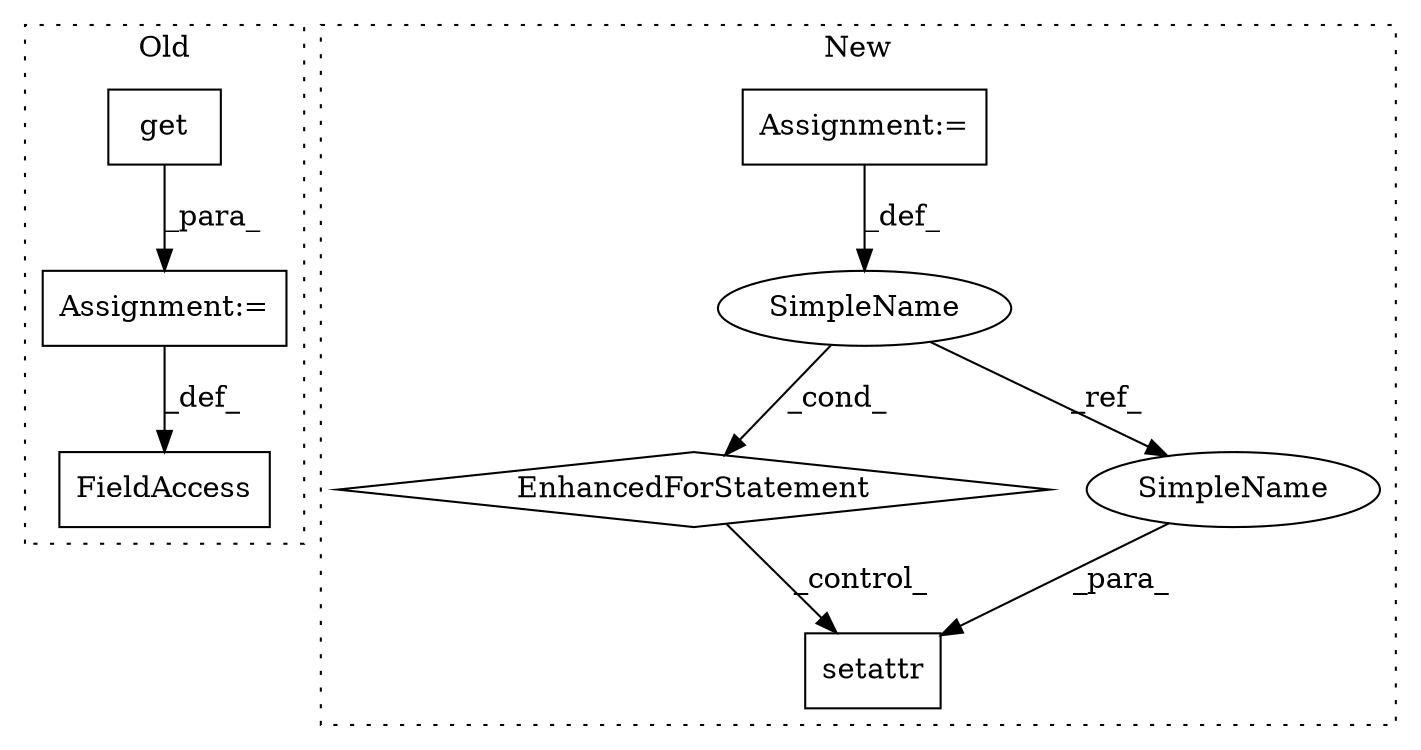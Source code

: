 digraph G {
subgraph cluster0 {
1 [label="get" a="32" s="5395,5418" l="4,1" shape="box"];
3 [label="FieldAccess" a="22" s="5545" l="19" shape="box"];
7 [label="Assignment:=" a="7" s="5564" l="1" shape="box"];
label = "Old";
style="dotted";
}
subgraph cluster1 {
2 [label="setattr" a="32" s="5967,6003" l="8,1" shape="box"];
4 [label="EnhancedForStatement" a="70" s="5620,5737" l="81,2" shape="diamond"];
5 [label="SimpleName" a="42" s="5708" l="8" shape="ellipse"];
6 [label="Assignment:=" a="7" s="5620,5737" l="81,2" shape="box"];
8 [label="SimpleName" a="42" s="5982" l="8" shape="ellipse"];
label = "New";
style="dotted";
}
1 -> 7 [label="_para_"];
4 -> 2 [label="_control_"];
5 -> 8 [label="_ref_"];
5 -> 4 [label="_cond_"];
6 -> 5 [label="_def_"];
7 -> 3 [label="_def_"];
8 -> 2 [label="_para_"];
}